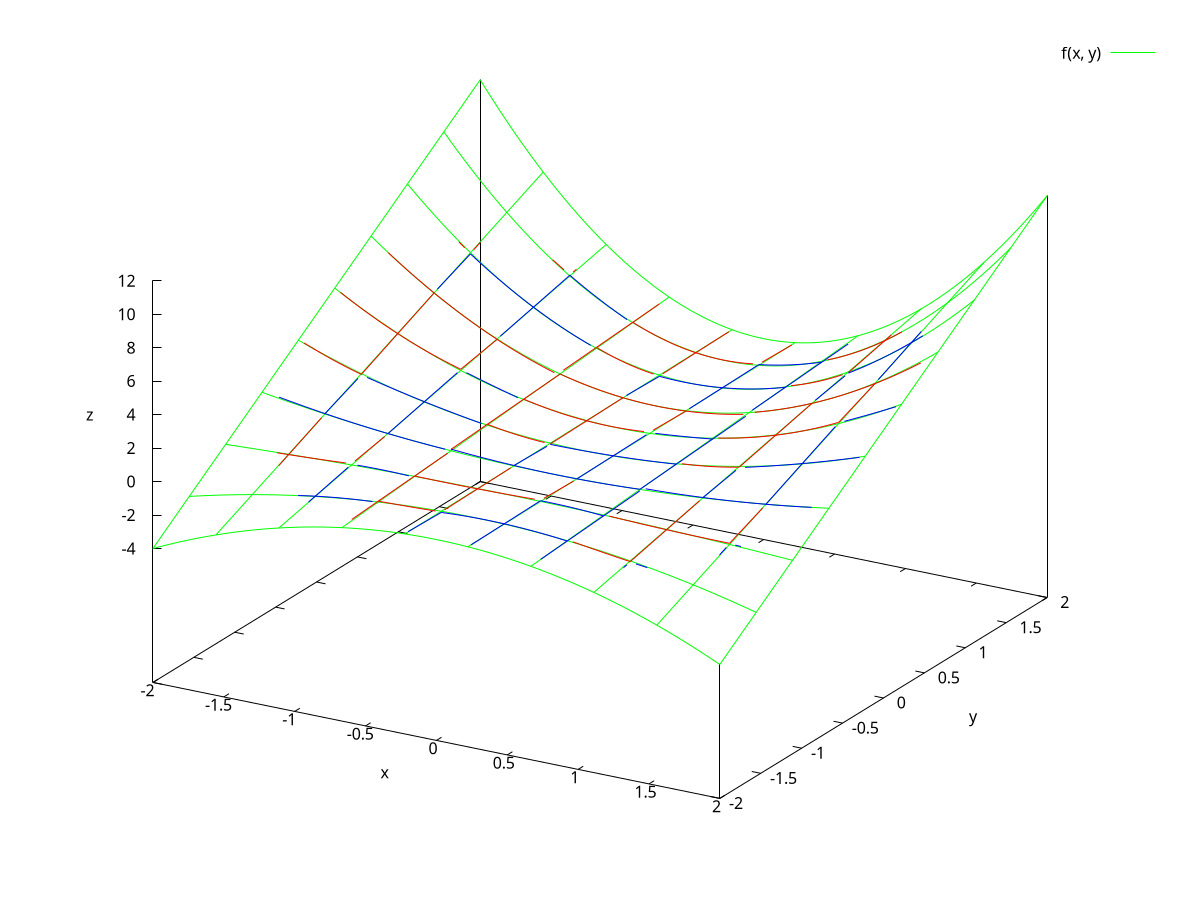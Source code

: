 set terminal pngcairo enhanced color size 1000,1000
set output 'Triangulation.png'
f(x, y) =  ((x*y*x) + x*x) 
p_0(x, y) =  ( (x/2)**2 + (y/2)**2 > 1) ? 1/0 : (-2 < x && x < -0.666667 && (0.666667 + 1*(x - -2)) < y && y < 2) ? 2.88889*(x**2) + -3.27778*(x*y) + 0*(y**2) + 6.19136*(x) + -2.62346*(y) + 4.95542: 1/0
p_1(x, y) =  ( (x/2)**2 + (y/2)**2 > 1) ? 1/0 : (-2 < x && x < -0.666667 && 0.666667 < y && y < (0.666667 + 1*(x - -2))) ? 1.77778*(x**2) + -2.05556*(x*y) + 1.77636e-15*(y**2) + 1.59877*(x) + -0.993827*(y) + 0.772977: 1/0
p_2(x, y) =  ( (x/2)**2 + (y/2)**2 > 1) ? 1/0 : (-0.666667 < x && x < 0.666667 && (0.666667 + 1*(x - -0.666667)) < y && y < 2) ? 2.88889*(x**2) + -0.611111*(x*y) + -8.88178e-16*(y**2) + 1.15432*(x) + -0.0308642*(y) + 0.058299: 1/0
p_3(x, y) =  ( (x/2)**2 + (y/2)**2 > 1) ? 1/0 : (-0.666667 < x && x < 0.666667 && 0.666667 < y && y < (0.666667 + 1*(x - -0.666667))) ? 1.77778*(x**2) + 0.611111*(x*y) + 4.44089e-16*(y**2) + -0.475309*(x) + -0.0308642*(y) + 0.0240055: 1/0
p_4(x, y) =  ( (x/2)**2 + (y/2)**2 > 1) ? 1/0 : (0.666667 < x && x < 2 && (0.666667 + 1*(x - 0.666667)) < y && y < 2) ? 2.88889*(x**2) + 2.05556*(x*y) + -2.66454e-15*(y**2) + -3.88272*(x) + -0.993827*(y) + 1.87723: 1/0
p_5(x, y) =  ( (x/2)**2 + (y/2)**2 > 1) ? 1/0 : (0.666667 < x && x < 2 && 0.666667 < y && y < (0.666667 + 1*(x - 0.666667))) ? 1.77778*(x**2) + 3.27778*(x*y) + 1.42109e-14*(y**2) + -2.54938*(x) + -2.62346*(y) + 2.04047: 1/0
p_6(x, y) =  ( (x/2)**2 + (y/2)**2 > 1) ? 1/0 : (-2 < x && x < -0.666667 && (-0.666667 + 1*(x - -2)) < y && y < 0.666667) ? 1.55556*(x**2) + -3.27778*(x*y) + 7.10543e-15*(y**2) + 1.82099*(x) + -2.62346*(y) + 1.45748: 1/0
p_7(x, y) =  ( (x/2)**2 + (y/2)**2 > 1) ? 1/0 : (-2 < x && x < -0.666667 && -0.666667 < y && y < (-0.666667 + 1*(x - -2))) ? 0.444444*(x**2) + -2.05556*(x*y) + 0*(y**2) + -1.14198*(x) + -0.993827*(y) + -0.552126: 1/0
p_8(x, y) =  ( (x/2)**2 + (y/2)**2 > 1) ? 1/0 : (-0.666667 < x && x < 0.666667 && (-0.666667 + 1*(x - -0.666667)) < y && y < 0.666667) ? 1.55556*(x**2) + -0.611111*(x*y) + -2.22045e-16*(y**2) + 0.339506*(x) + -0.0308642*(y) + 0.0171468: 1/0
p_9(x, y) =  ( (x/2)**2 + (y/2)**2 > 1) ? 1/0 : (-0.666667 < x && x < 0.666667 && -0.666667 < y && y < (-0.666667 + 1*(x - -0.666667))) ? 0.444444*(x**2) + 0.611111*(x*y) + 2.22045e-16*(y**2) + 0.339506*(x) + -0.0308642*(y) + -0.0171468: 1/0
p_10(x, y) =  ( (x/2)**2 + (y/2)**2 > 1) ? 1/0 : (0.666667 < x && x < 2 && (-0.666667 + 1*(x - 0.666667)) < y && y < 0.666667) ? 1.55556*(x**2) + 2.05556*(x*y) + 4.44089e-16*(y**2) + -1.14198*(x) + -0.993827*(y) + 0.552126: 1/0
p_11(x, y) =  ( (x/2)**2 + (y/2)**2 > 1) ? 1/0 : (0.666667 < x && x < 2 && -0.666667 < y && y < (-0.666667 + 1*(x - 0.666667))) ? 0.444444*(x**2) + 3.27778*(x*y) + -3.55271e-15*(y**2) + 1.82099*(x) + -2.62346*(y) + -1.45748: 1/0
p_12(x, y) =  ( (x/2)**2 + (y/2)**2 > 1) ? 1/0 : (-2 < x && x < -0.666667 && (-2 + 1*(x - -2)) < y && y < -0.666667) ? 0.222222*(x**2) + -3.27778*(x*y) + 0*(y**2) + -2.54938*(x) + -2.62346*(y) + -2.04047: 1/0
p_13(x, y) =  ( (x/2)**2 + (y/2)**2 > 1) ? 1/0 : (-2 < x && x < -0.666667 && -2 < y && y < (-2 + 1*(x - -2))) ? -0.888889*(x**2) + -2.05556*(x*y) + 0*(y**2) + -3.88272*(x) + -0.993827*(y) + -1.87723: 1/0
p_14(x, y) =  ( (x/2)**2 + (y/2)**2 > 1) ? 1/0 : (-0.666667 < x && x < 0.666667 && (-2 + 1*(x - -0.666667)) < y && y < -0.666667) ? 0.222222*(x**2) + -0.611111*(x*y) + 1.66533e-16*(y**2) + -0.475309*(x) + -0.0308642*(y) + -0.0240055: 1/0
p_15(x, y) =  ( (x/2)**2 + (y/2)**2 > 1) ? 1/0 : (-0.666667 < x && x < 0.666667 && -2 < y && y < (-2 + 1*(x - -0.666667))) ? -0.888889*(x**2) + 0.611111*(x*y) + -1.11022e-16*(y**2) + 1.15432*(x) + -0.0308642*(y) + -0.058299: 1/0
p_16(x, y) =  ( (x/2)**2 + (y/2)**2 > 1) ? 1/0 : (0.666667 < x && x < 2 && (-2 + 1*(x - 0.666667)) < y && y < -0.666667) ? 0.222222*(x**2) + 2.05556*(x*y) + 0*(y**2) + 1.59877*(x) + -0.993827*(y) + -0.772977: 1/0
p_17(x, y) =  ( (x/2)**2 + (y/2)**2 > 1) ? 1/0 : (0.666667 < x && x < 2 && -2 < y && y < (-2 + 1*(x - 0.666667))) ? -0.888889*(x**2) + 3.27778*(x*y) + -8.88178e-16*(y**2) + 6.19136*(x) + -2.62346*(y) + -4.95542: 1/0
set xlabel 'x'
set ylabel 'y'
set zlabel 'z'
set xrange[-2: 2]
set yrange[-2: 2]
splot f(x, y) lc rgb 'green' , p_0(x, y) lc rgb 'red' notitle, p_1(x, y) lc rgb 'blue' notitle, p_2(x, y) lc rgb 'red' notitle, p_3(x, y) lc rgb 'blue' notitle, p_4(x, y) lc rgb 'red' notitle, p_5(x, y) lc rgb 'blue' notitle, p_6(x, y) lc rgb 'red' notitle, p_7(x, y) lc rgb 'blue' notitle, p_8(x, y) lc rgb 'red' notitle, p_9(x, y) lc rgb 'blue' notitle, p_10(x, y) lc rgb 'red' notitle, p_11(x, y) lc rgb 'blue' notitle, p_12(x, y) lc rgb 'red' notitle, p_13(x, y) lc rgb 'blue' notitle, p_14(x, y) lc rgb 'red' notitle, p_15(x, y) lc rgb 'blue' notitle, p_16(x, y) lc rgb 'red' notitle, p_17(x, y) lc rgb 'blue' notitle